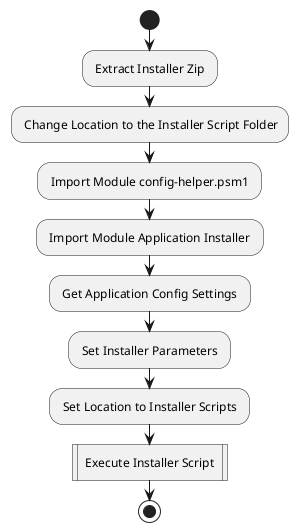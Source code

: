 @startuml
'https://plantuml.com/activity-diagram-beta

start
: Extract Installer Zip ;
: Change Location to the Installer Script Folder;
: Import Module config-helper.psm1 ;
: Import Module Application Installer ;
: Get Application Config Settings ;
: Set Installer Parameters ;
: Set Location to Installer Scripts ;
: Execute Installer Script |
stop

@enduml
